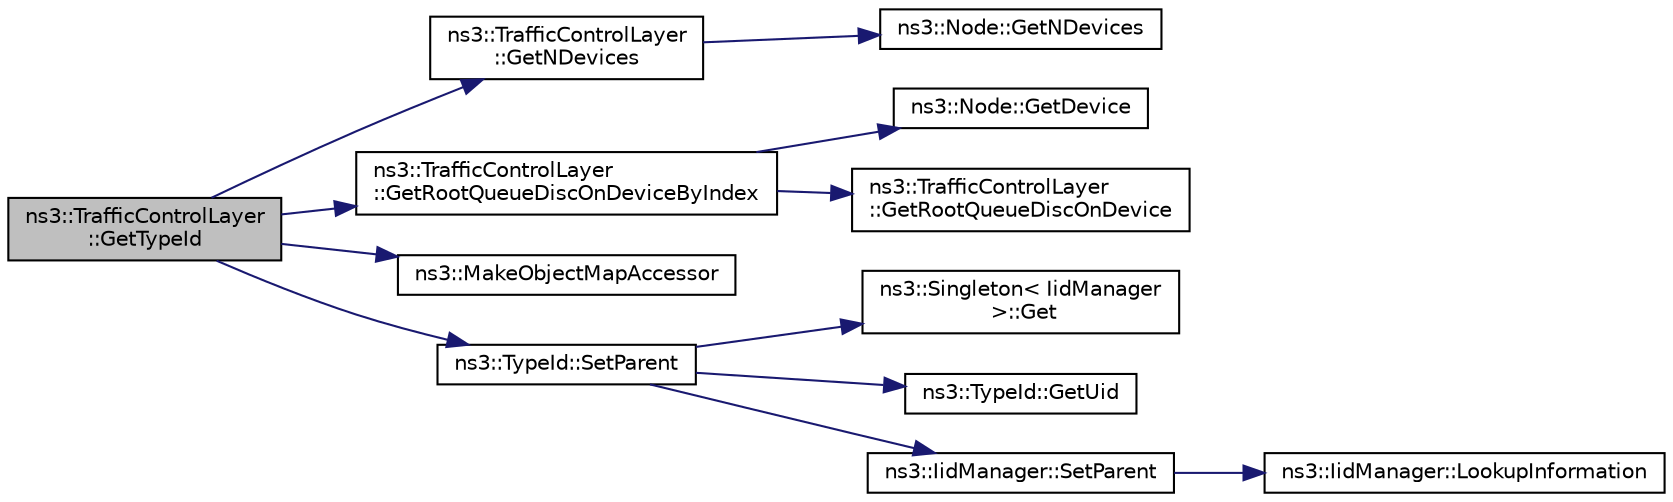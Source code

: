 digraph "ns3::TrafficControlLayer::GetTypeId"
{
 // LATEX_PDF_SIZE
  edge [fontname="Helvetica",fontsize="10",labelfontname="Helvetica",labelfontsize="10"];
  node [fontname="Helvetica",fontsize="10",shape=record];
  rankdir="LR";
  Node1 [label="ns3::TrafficControlLayer\l::GetTypeId",height=0.2,width=0.4,color="black", fillcolor="grey75", style="filled", fontcolor="black",tooltip="Get the type ID."];
  Node1 -> Node2 [color="midnightblue",fontsize="10",style="solid",fontname="Helvetica"];
  Node2 [label="ns3::TrafficControlLayer\l::GetNDevices",height=0.2,width=0.4,color="black", fillcolor="white", style="filled",URL="$classns3_1_1_traffic_control_layer.html#a5f3d3b7072ee1d46e904904defb84839",tooltip="Required by the object map accessor."];
  Node2 -> Node3 [color="midnightblue",fontsize="10",style="solid",fontname="Helvetica"];
  Node3 [label="ns3::Node::GetNDevices",height=0.2,width=0.4,color="black", fillcolor="white", style="filled",URL="$classns3_1_1_node.html#ab160c405a94d258f6fc5e4e3fd33cecd",tooltip=" "];
  Node1 -> Node4 [color="midnightblue",fontsize="10",style="solid",fontname="Helvetica"];
  Node4 [label="ns3::TrafficControlLayer\l::GetRootQueueDiscOnDeviceByIndex",height=0.2,width=0.4,color="black", fillcolor="white", style="filled",URL="$classns3_1_1_traffic_control_layer.html#a28d936137abf6fa7cc5833a11006ac83",tooltip="Required by the object map accessor."];
  Node4 -> Node5 [color="midnightblue",fontsize="10",style="solid",fontname="Helvetica"];
  Node5 [label="ns3::Node::GetDevice",height=0.2,width=0.4,color="black", fillcolor="white", style="filled",URL="$classns3_1_1_node.html#ad5e10d46d12a255573c53d5db0fc043b",tooltip="Retrieve the index-th NetDevice associated to this node."];
  Node4 -> Node6 [color="midnightblue",fontsize="10",style="solid",fontname="Helvetica"];
  Node6 [label="ns3::TrafficControlLayer\l::GetRootQueueDiscOnDevice",height=0.2,width=0.4,color="black", fillcolor="white", style="filled",URL="$classns3_1_1_traffic_control_layer.html#abc680f5d601bdf9d549bb2f958f0619f",tooltip="This method can be used to get the root queue disc installed on a device."];
  Node1 -> Node7 [color="midnightblue",fontsize="10",style="solid",fontname="Helvetica"];
  Node7 [label="ns3::MakeObjectMapAccessor",height=0.2,width=0.4,color="black", fillcolor="white", style="filled",URL="$group__attribute___object_map.html#gacfdf708e388c66beea68eb5ecdcb7456",tooltip="MakeAccessorHelper implementation for ObjectVector."];
  Node1 -> Node8 [color="midnightblue",fontsize="10",style="solid",fontname="Helvetica"];
  Node8 [label="ns3::TypeId::SetParent",height=0.2,width=0.4,color="black", fillcolor="white", style="filled",URL="$classns3_1_1_type_id.html#abaaca67ab7d2471067e7c275df0f7309",tooltip="Set the parent TypeId."];
  Node8 -> Node9 [color="midnightblue",fontsize="10",style="solid",fontname="Helvetica"];
  Node9 [label="ns3::Singleton\< IidManager\l \>::Get",height=0.2,width=0.4,color="black", fillcolor="white", style="filled",URL="$classns3_1_1_singleton.html#a80a2cd3c25a27ea72add7a9f7a141ffa",tooltip="Get a pointer to the singleton instance."];
  Node8 -> Node10 [color="midnightblue",fontsize="10",style="solid",fontname="Helvetica"];
  Node10 [label="ns3::TypeId::GetUid",height=0.2,width=0.4,color="black", fillcolor="white", style="filled",URL="$classns3_1_1_type_id.html#a429535085325d6f926724771446d9047",tooltip="Get the internal id of this TypeId."];
  Node8 -> Node11 [color="midnightblue",fontsize="10",style="solid",fontname="Helvetica"];
  Node11 [label="ns3::IidManager::SetParent",height=0.2,width=0.4,color="black", fillcolor="white", style="filled",URL="$classns3_1_1_iid_manager.html#a4042931260554c907699367b6811426f",tooltip="Set the parent of a type id."];
  Node11 -> Node12 [color="midnightblue",fontsize="10",style="solid",fontname="Helvetica"];
  Node12 [label="ns3::IidManager::LookupInformation",height=0.2,width=0.4,color="black", fillcolor="white", style="filled",URL="$classns3_1_1_iid_manager.html#a84af06b798b21fa700469a3ac5f65f3f",tooltip="Retrieve the information record for a type."];
}
